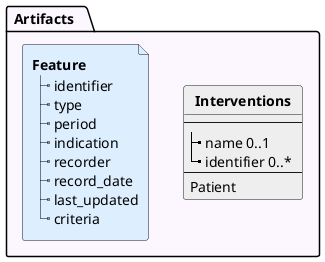 @startuml
hide stereotype
hide circle
skinparam linetype polyline
'!pragma graphviz_dot smetana


  package " Artifacts   " as INT #FCF7FF {
    class "**Interventions**" as p #EEE {
--
|_ name 0..1
|_ identifier 0..*   
--
Patient  
        }
    file ghr #DEF [
        **Feature**
        |_ identifier
        |_ type
        |_ period
        |_ indication
        |_ recorder
        |_ record_date
        |_ last_updated
        |_ criteria
]

}
@enduml
